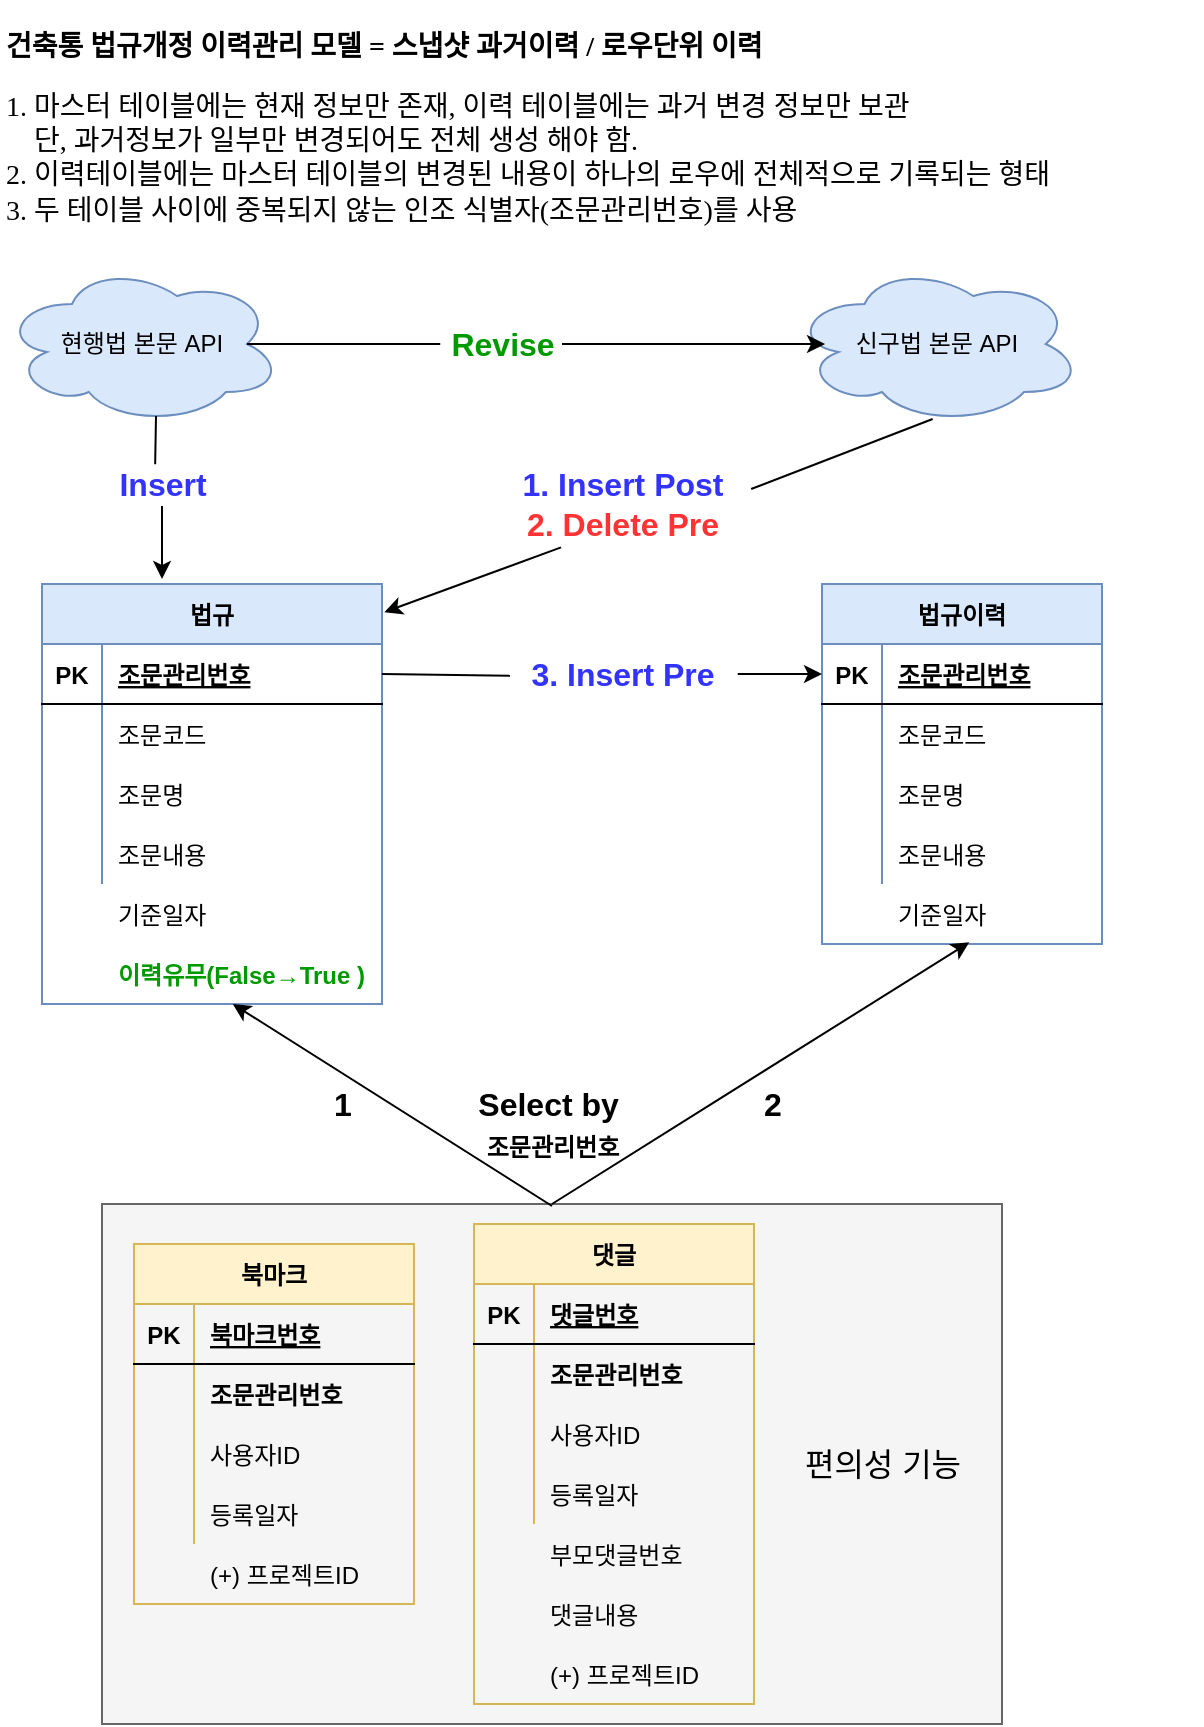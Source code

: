 <mxfile version="14.6.10" type="github" pages="2">
  <diagram id="wFE0QG_FPsp0jaGvCLVb" name="건축통_법규이력관리프로세스">
    <mxGraphModel dx="773" dy="625" grid="1" gridSize="10" guides="1" tooltips="1" connect="1" arrows="1" fold="1" page="1" pageScale="1" pageWidth="850" pageHeight="1100" math="0" shadow="0">
      <root>
        <mxCell id="0" />
        <mxCell id="1" parent="0" />
        <mxCell id="RIR9V87sjyLqFLFkNyvp-130" value="" style="rounded=0;whiteSpace=wrap;html=1;fontColor=#333333;fillColor=#f5f5f5;align=left;strokeColor=#666666;" parent="1" vertex="1">
          <mxGeometry x="170" y="790" width="450" height="260" as="geometry" />
        </mxCell>
        <mxCell id="RIR9V87sjyLqFLFkNyvp-14" value="" style="shape=partialRectangle;collapsible=0;dropTarget=0;pointerEvents=0;fillColor=none;top=0;left=0;bottom=0;right=0;points=[[0,0.5],[1,0.5]];portConstraint=eastwest;" parent="1" vertex="1">
          <mxGeometry x="170" y="630" width="110" height="30" as="geometry" />
        </mxCell>
        <mxCell id="RIR9V87sjyLqFLFkNyvp-15" value="" style="shape=partialRectangle;connectable=0;fillColor=none;top=0;left=0;bottom=0;right=0;editable=1;overflow=hidden;" parent="RIR9V87sjyLqFLFkNyvp-14" vertex="1">
          <mxGeometry width="18.333" height="30" as="geometry" />
        </mxCell>
        <mxCell id="RIR9V87sjyLqFLFkNyvp-16" value="기준일자" style="shape=partialRectangle;connectable=0;fillColor=none;top=0;left=0;bottom=0;right=0;align=left;spacingLeft=6;overflow=hidden;" parent="RIR9V87sjyLqFLFkNyvp-14" vertex="1">
          <mxGeometry width="110" height="30" as="geometry" />
        </mxCell>
        <mxCell id="RIR9V87sjyLqFLFkNyvp-1" value="법규" style="shape=table;startSize=30;container=1;collapsible=1;childLayout=tableLayout;fixedRows=1;rowLines=0;fontStyle=1;align=center;resizeLast=1;fillColor=#dae8fc;strokeColor=#6c8ebf;" parent="1" vertex="1">
          <mxGeometry x="140" y="480" width="170" height="210" as="geometry" />
        </mxCell>
        <mxCell id="RIR9V87sjyLqFLFkNyvp-2" value="" style="shape=partialRectangle;collapsible=0;dropTarget=0;pointerEvents=0;fillColor=none;top=0;left=0;bottom=1;right=0;points=[[0,0.5],[1,0.5]];portConstraint=eastwest;" parent="RIR9V87sjyLqFLFkNyvp-1" vertex="1">
          <mxGeometry y="30" width="170" height="30" as="geometry" />
        </mxCell>
        <mxCell id="RIR9V87sjyLqFLFkNyvp-3" value="PK" style="shape=partialRectangle;connectable=0;fillColor=none;top=0;left=0;bottom=0;right=0;fontStyle=1;overflow=hidden;" parent="RIR9V87sjyLqFLFkNyvp-2" vertex="1">
          <mxGeometry width="30" height="30" as="geometry" />
        </mxCell>
        <mxCell id="RIR9V87sjyLqFLFkNyvp-4" value="조문관리번호" style="shape=partialRectangle;connectable=0;fillColor=none;top=0;left=0;bottom=0;right=0;align=left;spacingLeft=6;fontStyle=5;overflow=hidden;" parent="RIR9V87sjyLqFLFkNyvp-2" vertex="1">
          <mxGeometry x="30" width="140" height="30" as="geometry" />
        </mxCell>
        <mxCell id="RIR9V87sjyLqFLFkNyvp-5" value="" style="shape=partialRectangle;collapsible=0;dropTarget=0;pointerEvents=0;fillColor=none;top=0;left=0;bottom=0;right=0;points=[[0,0.5],[1,0.5]];portConstraint=eastwest;" parent="RIR9V87sjyLqFLFkNyvp-1" vertex="1">
          <mxGeometry y="60" width="170" height="30" as="geometry" />
        </mxCell>
        <mxCell id="RIR9V87sjyLqFLFkNyvp-6" value="" style="shape=partialRectangle;connectable=0;fillColor=none;top=0;left=0;bottom=0;right=0;editable=1;overflow=hidden;" parent="RIR9V87sjyLqFLFkNyvp-5" vertex="1">
          <mxGeometry width="30" height="30" as="geometry" />
        </mxCell>
        <mxCell id="RIR9V87sjyLqFLFkNyvp-7" value="조문코드" style="shape=partialRectangle;connectable=0;fillColor=none;top=0;left=0;bottom=0;right=0;align=left;spacingLeft=6;overflow=hidden;" parent="RIR9V87sjyLqFLFkNyvp-5" vertex="1">
          <mxGeometry x="30" width="140" height="30" as="geometry" />
        </mxCell>
        <mxCell id="RIR9V87sjyLqFLFkNyvp-8" value="" style="shape=partialRectangle;collapsible=0;dropTarget=0;pointerEvents=0;fillColor=none;top=0;left=0;bottom=0;right=0;points=[[0,0.5],[1,0.5]];portConstraint=eastwest;" parent="RIR9V87sjyLqFLFkNyvp-1" vertex="1">
          <mxGeometry y="90" width="170" height="30" as="geometry" />
        </mxCell>
        <mxCell id="RIR9V87sjyLqFLFkNyvp-9" value="" style="shape=partialRectangle;connectable=0;fillColor=none;top=0;left=0;bottom=0;right=0;editable=1;overflow=hidden;" parent="RIR9V87sjyLqFLFkNyvp-8" vertex="1">
          <mxGeometry width="30" height="30" as="geometry" />
        </mxCell>
        <mxCell id="RIR9V87sjyLqFLFkNyvp-10" value="조문명" style="shape=partialRectangle;connectable=0;fillColor=none;top=0;left=0;bottom=0;right=0;align=left;spacingLeft=6;overflow=hidden;" parent="RIR9V87sjyLqFLFkNyvp-8" vertex="1">
          <mxGeometry x="30" width="140" height="30" as="geometry" />
        </mxCell>
        <mxCell id="RIR9V87sjyLqFLFkNyvp-11" value="" style="shape=partialRectangle;collapsible=0;dropTarget=0;pointerEvents=0;fillColor=none;top=0;left=0;bottom=0;right=0;points=[[0,0.5],[1,0.5]];portConstraint=eastwest;" parent="RIR9V87sjyLqFLFkNyvp-1" vertex="1">
          <mxGeometry y="120" width="170" height="30" as="geometry" />
        </mxCell>
        <mxCell id="RIR9V87sjyLqFLFkNyvp-12" value="" style="shape=partialRectangle;connectable=0;fillColor=none;top=0;left=0;bottom=0;right=0;editable=1;overflow=hidden;" parent="RIR9V87sjyLqFLFkNyvp-11" vertex="1">
          <mxGeometry width="30" height="30" as="geometry" />
        </mxCell>
        <mxCell id="RIR9V87sjyLqFLFkNyvp-13" value="조문내용" style="shape=partialRectangle;connectable=0;fillColor=none;top=0;left=0;bottom=0;right=0;align=left;spacingLeft=6;overflow=hidden;" parent="RIR9V87sjyLqFLFkNyvp-11" vertex="1">
          <mxGeometry x="30" width="140" height="30" as="geometry" />
        </mxCell>
        <mxCell id="RIR9V87sjyLqFLFkNyvp-17" value="법규이력" style="shape=table;startSize=30;container=1;collapsible=1;childLayout=tableLayout;fixedRows=1;rowLines=0;fontStyle=1;align=center;resizeLast=1;fillColor=#dae8fc;strokeColor=#6c8ebf;" parent="1" vertex="1">
          <mxGeometry x="530" y="480" width="140" height="180" as="geometry" />
        </mxCell>
        <mxCell id="RIR9V87sjyLqFLFkNyvp-18" value="" style="shape=partialRectangle;collapsible=0;dropTarget=0;pointerEvents=0;fillColor=none;top=0;left=0;bottom=1;right=0;points=[[0,0.5],[1,0.5]];portConstraint=eastwest;" parent="RIR9V87sjyLqFLFkNyvp-17" vertex="1">
          <mxGeometry y="30" width="140" height="30" as="geometry" />
        </mxCell>
        <mxCell id="RIR9V87sjyLqFLFkNyvp-19" value="PK" style="shape=partialRectangle;connectable=0;fillColor=none;top=0;left=0;bottom=0;right=0;fontStyle=1;overflow=hidden;" parent="RIR9V87sjyLqFLFkNyvp-18" vertex="1">
          <mxGeometry width="30" height="30" as="geometry" />
        </mxCell>
        <mxCell id="RIR9V87sjyLqFLFkNyvp-20" value="조문관리번호" style="shape=partialRectangle;connectable=0;fillColor=none;top=0;left=0;bottom=0;right=0;align=left;spacingLeft=6;fontStyle=5;overflow=hidden;" parent="RIR9V87sjyLqFLFkNyvp-18" vertex="1">
          <mxGeometry x="30" width="110" height="30" as="geometry" />
        </mxCell>
        <mxCell id="RIR9V87sjyLqFLFkNyvp-21" value="" style="shape=partialRectangle;collapsible=0;dropTarget=0;pointerEvents=0;fillColor=none;top=0;left=0;bottom=0;right=0;points=[[0,0.5],[1,0.5]];portConstraint=eastwest;" parent="RIR9V87sjyLqFLFkNyvp-17" vertex="1">
          <mxGeometry y="60" width="140" height="30" as="geometry" />
        </mxCell>
        <mxCell id="RIR9V87sjyLqFLFkNyvp-22" value="" style="shape=partialRectangle;connectable=0;fillColor=none;top=0;left=0;bottom=0;right=0;editable=1;overflow=hidden;" parent="RIR9V87sjyLqFLFkNyvp-21" vertex="1">
          <mxGeometry width="30" height="30" as="geometry" />
        </mxCell>
        <mxCell id="RIR9V87sjyLqFLFkNyvp-23" value="조문코드" style="shape=partialRectangle;connectable=0;fillColor=none;top=0;left=0;bottom=0;right=0;align=left;spacingLeft=6;overflow=hidden;" parent="RIR9V87sjyLqFLFkNyvp-21" vertex="1">
          <mxGeometry x="30" width="110" height="30" as="geometry" />
        </mxCell>
        <mxCell id="RIR9V87sjyLqFLFkNyvp-24" value="" style="shape=partialRectangle;collapsible=0;dropTarget=0;pointerEvents=0;fillColor=none;top=0;left=0;bottom=0;right=0;points=[[0,0.5],[1,0.5]];portConstraint=eastwest;" parent="RIR9V87sjyLqFLFkNyvp-17" vertex="1">
          <mxGeometry y="90" width="140" height="30" as="geometry" />
        </mxCell>
        <mxCell id="RIR9V87sjyLqFLFkNyvp-25" value="" style="shape=partialRectangle;connectable=0;fillColor=none;top=0;left=0;bottom=0;right=0;editable=1;overflow=hidden;" parent="RIR9V87sjyLqFLFkNyvp-24" vertex="1">
          <mxGeometry width="30" height="30" as="geometry" />
        </mxCell>
        <mxCell id="RIR9V87sjyLqFLFkNyvp-26" value="조문명" style="shape=partialRectangle;connectable=0;fillColor=none;top=0;left=0;bottom=0;right=0;align=left;spacingLeft=6;overflow=hidden;" parent="RIR9V87sjyLqFLFkNyvp-24" vertex="1">
          <mxGeometry x="30" width="110" height="30" as="geometry" />
        </mxCell>
        <mxCell id="RIR9V87sjyLqFLFkNyvp-27" value="" style="shape=partialRectangle;collapsible=0;dropTarget=0;pointerEvents=0;fillColor=none;top=0;left=0;bottom=0;right=0;points=[[0,0.5],[1,0.5]];portConstraint=eastwest;" parent="RIR9V87sjyLqFLFkNyvp-17" vertex="1">
          <mxGeometry y="120" width="140" height="30" as="geometry" />
        </mxCell>
        <mxCell id="RIR9V87sjyLqFLFkNyvp-28" value="" style="shape=partialRectangle;connectable=0;fillColor=none;top=0;left=0;bottom=0;right=0;editable=1;overflow=hidden;" parent="RIR9V87sjyLqFLFkNyvp-27" vertex="1">
          <mxGeometry width="30" height="30" as="geometry" />
        </mxCell>
        <mxCell id="RIR9V87sjyLqFLFkNyvp-29" value="조문내용" style="shape=partialRectangle;connectable=0;fillColor=none;top=0;left=0;bottom=0;right=0;align=left;spacingLeft=6;overflow=hidden;" parent="RIR9V87sjyLqFLFkNyvp-27" vertex="1">
          <mxGeometry x="30" width="110" height="30" as="geometry" />
        </mxCell>
        <mxCell id="RIR9V87sjyLqFLFkNyvp-33" value="현행법 본문 API" style="ellipse;shape=cloud;whiteSpace=wrap;html=1;fillColor=#dae8fc;strokeColor=#6c8ebf;" parent="1" vertex="1">
          <mxGeometry x="120" y="320" width="140" height="80" as="geometry" />
        </mxCell>
        <mxCell id="RIR9V87sjyLqFLFkNyvp-34" value="신구법 본문 API" style="ellipse;shape=cloud;whiteSpace=wrap;html=1;fillColor=#dae8fc;strokeColor=#6c8ebf;" parent="1" vertex="1">
          <mxGeometry x="515" y="320" width="145" height="80" as="geometry" />
        </mxCell>
        <mxCell id="RIR9V87sjyLqFLFkNyvp-35" value="" style="endArrow=classic;html=1;entryX=0.353;entryY=-0.012;entryDx=0;entryDy=0;entryPerimeter=0;startArrow=none;" parent="1" target="RIR9V87sjyLqFLFkNyvp-1" edge="1">
          <mxGeometry width="50" height="50" relative="1" as="geometry">
            <mxPoint x="200" y="441" as="sourcePoint" />
            <mxPoint x="520" y="530" as="targetPoint" />
          </mxGeometry>
        </mxCell>
        <mxCell id="RIR9V87sjyLqFLFkNyvp-38" value="" style="endArrow=classic;html=1;exitX=0.875;exitY=0.5;exitDx=0;exitDy=0;exitPerimeter=0;entryX=0.114;entryY=0.5;entryDx=0;entryDy=0;entryPerimeter=0;startArrow=none;" parent="1" source="RIR9V87sjyLqFLFkNyvp-39" target="RIR9V87sjyLqFLFkNyvp-34" edge="1">
          <mxGeometry width="50" height="50" relative="1" as="geometry">
            <mxPoint x="440" y="580" as="sourcePoint" />
            <mxPoint x="560" y="352" as="targetPoint" />
          </mxGeometry>
        </mxCell>
        <mxCell id="RIR9V87sjyLqFLFkNyvp-40" value="" style="shape=partialRectangle;collapsible=0;dropTarget=0;pointerEvents=0;fillColor=none;top=0;left=0;bottom=0;right=0;points=[[0,0.5],[1,0.5]];portConstraint=eastwest;" parent="1" vertex="1">
          <mxGeometry x="530" y="630" width="180" height="30" as="geometry" />
        </mxCell>
        <mxCell id="RIR9V87sjyLqFLFkNyvp-41" value="" style="shape=partialRectangle;connectable=0;fillColor=none;top=0;left=0;bottom=0;right=0;editable=1;overflow=hidden;" parent="RIR9V87sjyLqFLFkNyvp-40" vertex="1">
          <mxGeometry x="110" y="255" width="30" height="30" as="geometry" />
        </mxCell>
        <mxCell id="RIR9V87sjyLqFLFkNyvp-42" value="기준일자" style="shape=partialRectangle;connectable=0;fillColor=none;top=0;left=0;bottom=0;right=0;align=left;spacingLeft=6;overflow=hidden;" parent="RIR9V87sjyLqFLFkNyvp-40" vertex="1">
          <mxGeometry x="30" width="150" height="30" as="geometry" />
        </mxCell>
        <mxCell id="RIR9V87sjyLqFLFkNyvp-43" value="" style="endArrow=classic;html=1;entryX=1.007;entryY=0.067;entryDx=0;entryDy=0;entryPerimeter=0;exitX=0.246;exitY=1.042;exitDx=0;exitDy=0;exitPerimeter=0;startArrow=none;" parent="1" source="RIR9V87sjyLqFLFkNyvp-44" target="RIR9V87sjyLqFLFkNyvp-1" edge="1">
          <mxGeometry width="50" height="50" relative="1" as="geometry">
            <mxPoint x="520" y="400" as="sourcePoint" />
            <mxPoint x="490" y="520" as="targetPoint" />
          </mxGeometry>
        </mxCell>
        <mxCell id="RIR9V87sjyLqFLFkNyvp-48" value="" style="endArrow=classic;html=1;startArrow=none;exitX=1.026;exitY=0.5;exitDx=0;exitDy=0;exitPerimeter=0;" parent="1" source="RIR9V87sjyLqFLFkNyvp-47" target="RIR9V87sjyLqFLFkNyvp-18" edge="1">
          <mxGeometry width="50" height="50" relative="1" as="geometry">
            <mxPoint x="282" y="480" as="sourcePoint" />
            <mxPoint x="532" y="489" as="targetPoint" />
          </mxGeometry>
        </mxCell>
        <mxCell id="RIR9V87sjyLqFLFkNyvp-47" value="&lt;font style=&quot;font-size: 16px&quot; color=&quot;#3333ff&quot;&gt;&lt;b&gt;3. Insert Pre&lt;/b&gt;&lt;/font&gt;" style="text;html=1;align=center;verticalAlign=middle;resizable=0;points=[];autosize=1;strokeColor=none;" parent="1" vertex="1">
          <mxGeometry x="375" y="515" width="110" height="20" as="geometry" />
        </mxCell>
        <mxCell id="RIR9V87sjyLqFLFkNyvp-49" value="" style="endArrow=none;html=1;exitX=1;exitY=0.5;exitDx=0;exitDy=0;entryX=-0.009;entryY=0.542;entryDx=0;entryDy=0;entryPerimeter=0;" parent="1" source="RIR9V87sjyLqFLFkNyvp-2" target="RIR9V87sjyLqFLFkNyvp-47" edge="1">
          <mxGeometry width="50" height="50" relative="1" as="geometry">
            <mxPoint x="282" y="480" as="sourcePoint" />
            <mxPoint x="485" y="479" as="targetPoint" />
          </mxGeometry>
        </mxCell>
        <mxCell id="RIR9V87sjyLqFLFkNyvp-44" value="&lt;b style=&quot;color: rgb(51 , 51 , 255) ; font-size: 16px&quot;&gt;1. Insert Post&lt;/b&gt;&lt;span style=&quot;font-size: 16px&quot;&gt;&lt;b&gt;&lt;font color=&quot;#ff3333&quot;&gt;&lt;br&gt;&amp;nbsp;2. Delete Pre&lt;/font&gt;&lt;/b&gt;&lt;/span&gt;&lt;span style=&quot;font-size: 16px&quot;&gt;&lt;b&gt;&lt;font color=&quot;#ff3333&quot;&gt;&amp;nbsp;&lt;/font&gt;&lt;/b&gt;&lt;/span&gt;" style="text;html=1;align=center;verticalAlign=middle;resizable=0;points=[];autosize=1;strokeColor=none;" parent="1" vertex="1">
          <mxGeometry x="370" y="420" width="120" height="40" as="geometry" />
        </mxCell>
        <mxCell id="RIR9V87sjyLqFLFkNyvp-50" value="" style="endArrow=none;html=1;entryX=1.038;entryY=0.313;entryDx=0;entryDy=0;entryPerimeter=0;exitX=0.485;exitY=0.969;exitDx=0;exitDy=0;exitPerimeter=0;" parent="1" source="RIR9V87sjyLqFLFkNyvp-34" target="RIR9V87sjyLqFLFkNyvp-44" edge="1">
          <mxGeometry width="50" height="50" relative="1" as="geometry">
            <mxPoint x="520.06" y="390" as="sourcePoint" />
            <mxPoint x="280.98" y="472.06" as="targetPoint" />
          </mxGeometry>
        </mxCell>
        <mxCell id="RIR9V87sjyLqFLFkNyvp-39" value="&lt;font color=&quot;#009900&quot;&gt;&lt;span style=&quot;font-size: 16px&quot;&gt;&lt;b&gt;&amp;nbsp;Revise&amp;nbsp;&lt;/b&gt;&lt;/span&gt;&lt;/font&gt;" style="text;html=1;align=center;verticalAlign=middle;resizable=0;points=[];autosize=1;strokeColor=none;" parent="1" vertex="1">
          <mxGeometry x="330" y="350" width="80" height="20" as="geometry" />
        </mxCell>
        <mxCell id="RIR9V87sjyLqFLFkNyvp-51" value="" style="endArrow=none;html=1;exitX=0.875;exitY=0.5;exitDx=0;exitDy=0;exitPerimeter=0;entryX=0.114;entryY=0.5;entryDx=0;entryDy=0;entryPerimeter=0;" parent="1" source="RIR9V87sjyLqFLFkNyvp-33" target="RIR9V87sjyLqFLFkNyvp-39" edge="1">
          <mxGeometry width="50" height="50" relative="1" as="geometry">
            <mxPoint x="247.5" y="360" as="sourcePoint" />
            <mxPoint x="475.96" y="360" as="targetPoint" />
          </mxGeometry>
        </mxCell>
        <mxCell id="RIR9V87sjyLqFLFkNyvp-37" value="&lt;font style=&quot;font-size: 16px&quot; color=&quot;#3333ff&quot;&gt;&lt;b&gt;Insert&lt;/b&gt;&lt;/font&gt;" style="text;html=1;align=center;verticalAlign=middle;resizable=0;points=[];autosize=1;strokeColor=none;" parent="1" vertex="1">
          <mxGeometry x="170" y="420" width="60" height="20" as="geometry" />
        </mxCell>
        <mxCell id="RIR9V87sjyLqFLFkNyvp-52" value="" style="endArrow=none;html=1;entryX=0.443;entryY=0.006;entryDx=0;entryDy=0;entryPerimeter=0;exitX=0.55;exitY=0.95;exitDx=0;exitDy=0;exitPerimeter=0;" parent="1" source="RIR9V87sjyLqFLFkNyvp-33" target="RIR9V87sjyLqFLFkNyvp-37" edge="1">
          <mxGeometry width="50" height="50" relative="1" as="geometry">
            <mxPoint x="202" y="396" as="sourcePoint" />
            <mxPoint x="202.02" y="461.08" as="targetPoint" />
          </mxGeometry>
        </mxCell>
        <mxCell id="RIR9V87sjyLqFLFkNyvp-79" value="북마크" style="shape=table;startSize=30;container=1;collapsible=1;childLayout=tableLayout;fixedRows=1;rowLines=0;fontStyle=1;align=center;resizeLast=1;fillColor=#fff2cc;strokeColor=#d6b656;" parent="1" vertex="1">
          <mxGeometry x="186" y="810" width="140" height="180" as="geometry" />
        </mxCell>
        <mxCell id="RIR9V87sjyLqFLFkNyvp-80" value="" style="shape=partialRectangle;collapsible=0;dropTarget=0;pointerEvents=0;fillColor=none;top=0;left=0;bottom=1;right=0;points=[[0,0.5],[1,0.5]];portConstraint=eastwest;" parent="RIR9V87sjyLqFLFkNyvp-79" vertex="1">
          <mxGeometry y="30" width="140" height="30" as="geometry" />
        </mxCell>
        <mxCell id="RIR9V87sjyLqFLFkNyvp-81" value="PK" style="shape=partialRectangle;connectable=0;fillColor=none;top=0;left=0;bottom=0;right=0;fontStyle=1;overflow=hidden;" parent="RIR9V87sjyLqFLFkNyvp-80" vertex="1">
          <mxGeometry width="30" height="30" as="geometry" />
        </mxCell>
        <mxCell id="RIR9V87sjyLqFLFkNyvp-82" value="북마크번호" style="shape=partialRectangle;connectable=0;fillColor=none;top=0;left=0;bottom=0;right=0;align=left;spacingLeft=6;fontStyle=5;overflow=hidden;" parent="RIR9V87sjyLqFLFkNyvp-80" vertex="1">
          <mxGeometry x="30" width="110" height="30" as="geometry" />
        </mxCell>
        <mxCell id="RIR9V87sjyLqFLFkNyvp-83" value="" style="shape=partialRectangle;collapsible=0;dropTarget=0;pointerEvents=0;fillColor=none;top=0;left=0;bottom=0;right=0;points=[[0,0.5],[1,0.5]];portConstraint=eastwest;" parent="RIR9V87sjyLqFLFkNyvp-79" vertex="1">
          <mxGeometry y="60" width="140" height="30" as="geometry" />
        </mxCell>
        <mxCell id="RIR9V87sjyLqFLFkNyvp-84" value="" style="shape=partialRectangle;connectable=0;fillColor=none;top=0;left=0;bottom=0;right=0;editable=1;overflow=hidden;" parent="RIR9V87sjyLqFLFkNyvp-83" vertex="1">
          <mxGeometry width="30" height="30" as="geometry" />
        </mxCell>
        <mxCell id="RIR9V87sjyLqFLFkNyvp-85" value="조문관리번호" style="shape=partialRectangle;connectable=0;fillColor=none;top=0;left=0;bottom=0;right=0;align=left;spacingLeft=6;overflow=hidden;fontStyle=1" parent="RIR9V87sjyLqFLFkNyvp-83" vertex="1">
          <mxGeometry x="30" width="110" height="30" as="geometry" />
        </mxCell>
        <mxCell id="RIR9V87sjyLqFLFkNyvp-86" value="" style="shape=partialRectangle;collapsible=0;dropTarget=0;pointerEvents=0;fillColor=none;top=0;left=0;bottom=0;right=0;points=[[0,0.5],[1,0.5]];portConstraint=eastwest;" parent="RIR9V87sjyLqFLFkNyvp-79" vertex="1">
          <mxGeometry y="90" width="140" height="30" as="geometry" />
        </mxCell>
        <mxCell id="RIR9V87sjyLqFLFkNyvp-87" value="" style="shape=partialRectangle;connectable=0;fillColor=none;top=0;left=0;bottom=0;right=0;editable=1;overflow=hidden;" parent="RIR9V87sjyLqFLFkNyvp-86" vertex="1">
          <mxGeometry width="30" height="30" as="geometry" />
        </mxCell>
        <mxCell id="RIR9V87sjyLqFLFkNyvp-88" value="사용자ID" style="shape=partialRectangle;connectable=0;fillColor=none;top=0;left=0;bottom=0;right=0;align=left;spacingLeft=6;overflow=hidden;" parent="RIR9V87sjyLqFLFkNyvp-86" vertex="1">
          <mxGeometry x="30" width="110" height="30" as="geometry" />
        </mxCell>
        <mxCell id="RIR9V87sjyLqFLFkNyvp-89" value="" style="shape=partialRectangle;collapsible=0;dropTarget=0;pointerEvents=0;fillColor=none;top=0;left=0;bottom=0;right=0;points=[[0,0.5],[1,0.5]];portConstraint=eastwest;" parent="RIR9V87sjyLqFLFkNyvp-79" vertex="1">
          <mxGeometry y="120" width="140" height="30" as="geometry" />
        </mxCell>
        <mxCell id="RIR9V87sjyLqFLFkNyvp-90" value="" style="shape=partialRectangle;connectable=0;fillColor=none;top=0;left=0;bottom=0;right=0;editable=1;overflow=hidden;" parent="RIR9V87sjyLqFLFkNyvp-89" vertex="1">
          <mxGeometry width="30" height="30" as="geometry" />
        </mxCell>
        <mxCell id="RIR9V87sjyLqFLFkNyvp-91" value="등록일자" style="shape=partialRectangle;connectable=0;fillColor=none;top=0;left=0;bottom=0;right=0;align=left;spacingLeft=6;overflow=hidden;" parent="RIR9V87sjyLqFLFkNyvp-89" vertex="1">
          <mxGeometry x="30" width="110" height="30" as="geometry" />
        </mxCell>
        <mxCell id="RIR9V87sjyLqFLFkNyvp-92" value="(+) 프로젝트ID" style="shape=partialRectangle;connectable=0;fillColor=none;top=0;left=0;bottom=0;right=0;align=left;spacingLeft=6;overflow=hidden;" parent="1" vertex="1">
          <mxGeometry x="216" y="960" width="110" height="30" as="geometry" />
        </mxCell>
        <mxCell id="RIR9V87sjyLqFLFkNyvp-93" value="댓글" style="shape=table;startSize=30;container=1;collapsible=1;childLayout=tableLayout;fixedRows=1;rowLines=0;fontStyle=1;align=center;resizeLast=1;fillColor=#fff2cc;strokeColor=#d6b656;" parent="1" vertex="1">
          <mxGeometry x="356" y="800" width="140" height="240" as="geometry" />
        </mxCell>
        <mxCell id="RIR9V87sjyLqFLFkNyvp-94" value="" style="shape=partialRectangle;collapsible=0;dropTarget=0;pointerEvents=0;fillColor=none;top=0;left=0;bottom=1;right=0;points=[[0,0.5],[1,0.5]];portConstraint=eastwest;" parent="RIR9V87sjyLqFLFkNyvp-93" vertex="1">
          <mxGeometry y="30" width="140" height="30" as="geometry" />
        </mxCell>
        <mxCell id="RIR9V87sjyLqFLFkNyvp-95" value="PK" style="shape=partialRectangle;connectable=0;fillColor=none;top=0;left=0;bottom=0;right=0;fontStyle=1;overflow=hidden;" parent="RIR9V87sjyLqFLFkNyvp-94" vertex="1">
          <mxGeometry width="30" height="30" as="geometry" />
        </mxCell>
        <mxCell id="RIR9V87sjyLqFLFkNyvp-96" value="댓글번호" style="shape=partialRectangle;connectable=0;fillColor=none;top=0;left=0;bottom=0;right=0;align=left;spacingLeft=6;fontStyle=5;overflow=hidden;" parent="RIR9V87sjyLqFLFkNyvp-94" vertex="1">
          <mxGeometry x="30" width="110" height="30" as="geometry" />
        </mxCell>
        <mxCell id="RIR9V87sjyLqFLFkNyvp-97" value="" style="shape=partialRectangle;collapsible=0;dropTarget=0;pointerEvents=0;fillColor=none;top=0;left=0;bottom=0;right=0;points=[[0,0.5],[1,0.5]];portConstraint=eastwest;" parent="RIR9V87sjyLqFLFkNyvp-93" vertex="1">
          <mxGeometry y="60" width="140" height="30" as="geometry" />
        </mxCell>
        <mxCell id="RIR9V87sjyLqFLFkNyvp-98" value="" style="shape=partialRectangle;connectable=0;fillColor=none;top=0;left=0;bottom=0;right=0;editable=1;overflow=hidden;" parent="RIR9V87sjyLqFLFkNyvp-97" vertex="1">
          <mxGeometry width="30" height="30" as="geometry" />
        </mxCell>
        <mxCell id="RIR9V87sjyLqFLFkNyvp-99" value="조문관리번호" style="shape=partialRectangle;connectable=0;fillColor=none;top=0;left=0;bottom=0;right=0;align=left;spacingLeft=6;overflow=hidden;fontStyle=1" parent="RIR9V87sjyLqFLFkNyvp-97" vertex="1">
          <mxGeometry x="30" width="110" height="30" as="geometry" />
        </mxCell>
        <mxCell id="RIR9V87sjyLqFLFkNyvp-100" value="" style="shape=partialRectangle;collapsible=0;dropTarget=0;pointerEvents=0;fillColor=none;top=0;left=0;bottom=0;right=0;points=[[0,0.5],[1,0.5]];portConstraint=eastwest;" parent="RIR9V87sjyLqFLFkNyvp-93" vertex="1">
          <mxGeometry y="90" width="140" height="30" as="geometry" />
        </mxCell>
        <mxCell id="RIR9V87sjyLqFLFkNyvp-101" value="" style="shape=partialRectangle;connectable=0;fillColor=none;top=0;left=0;bottom=0;right=0;editable=1;overflow=hidden;" parent="RIR9V87sjyLqFLFkNyvp-100" vertex="1">
          <mxGeometry width="30" height="30" as="geometry" />
        </mxCell>
        <mxCell id="RIR9V87sjyLqFLFkNyvp-102" value="사용자ID" style="shape=partialRectangle;connectable=0;fillColor=none;top=0;left=0;bottom=0;right=0;align=left;spacingLeft=6;overflow=hidden;" parent="RIR9V87sjyLqFLFkNyvp-100" vertex="1">
          <mxGeometry x="30" width="110" height="30" as="geometry" />
        </mxCell>
        <mxCell id="RIR9V87sjyLqFLFkNyvp-103" value="" style="shape=partialRectangle;collapsible=0;dropTarget=0;pointerEvents=0;fillColor=none;top=0;left=0;bottom=0;right=0;points=[[0,0.5],[1,0.5]];portConstraint=eastwest;" parent="RIR9V87sjyLqFLFkNyvp-93" vertex="1">
          <mxGeometry y="120" width="140" height="30" as="geometry" />
        </mxCell>
        <mxCell id="RIR9V87sjyLqFLFkNyvp-104" value="" style="shape=partialRectangle;connectable=0;fillColor=none;top=0;left=0;bottom=0;right=0;editable=1;overflow=hidden;" parent="RIR9V87sjyLqFLFkNyvp-103" vertex="1">
          <mxGeometry width="30" height="30" as="geometry" />
        </mxCell>
        <mxCell id="RIR9V87sjyLqFLFkNyvp-105" value="등록일자" style="shape=partialRectangle;connectable=0;fillColor=none;top=0;left=0;bottom=0;right=0;align=left;spacingLeft=6;overflow=hidden;" parent="RIR9V87sjyLqFLFkNyvp-103" vertex="1">
          <mxGeometry x="30" width="110" height="30" as="geometry" />
        </mxCell>
        <mxCell id="RIR9V87sjyLqFLFkNyvp-106" value="부모댓글번호" style="shape=partialRectangle;connectable=0;fillColor=none;top=0;left=0;bottom=0;right=0;align=left;spacingLeft=6;overflow=hidden;" parent="1" vertex="1">
          <mxGeometry x="386" y="950" width="110" height="30" as="geometry" />
        </mxCell>
        <mxCell id="RIR9V87sjyLqFLFkNyvp-107" value="댓글내용" style="shape=partialRectangle;connectable=0;fillColor=none;top=0;left=0;bottom=0;right=0;align=left;spacingLeft=6;overflow=hidden;" parent="1" vertex="1">
          <mxGeometry x="386" y="980" width="110" height="30" as="geometry" />
        </mxCell>
        <mxCell id="RIR9V87sjyLqFLFkNyvp-108" value="(+) 프로젝트ID" style="shape=partialRectangle;connectable=0;fillColor=none;top=0;left=0;bottom=0;right=0;align=left;spacingLeft=6;overflow=hidden;" parent="1" vertex="1">
          <mxGeometry x="386" y="1010" width="110" height="30" as="geometry" />
        </mxCell>
        <mxCell id="RIR9V87sjyLqFLFkNyvp-122" value="" style="shape=partialRectangle;collapsible=0;dropTarget=0;pointerEvents=0;fillColor=none;top=0;left=0;bottom=0;right=0;points=[[0,0.5],[1,0.5]];portConstraint=eastwest;" parent="1" vertex="1">
          <mxGeometry x="170" y="660" width="140" height="30" as="geometry" />
        </mxCell>
        <mxCell id="RIR9V87sjyLqFLFkNyvp-123" value="" style="shape=partialRectangle;connectable=0;fillColor=none;top=0;left=0;bottom=0;right=0;editable=1;overflow=hidden;" parent="RIR9V87sjyLqFLFkNyvp-122" vertex="1">
          <mxGeometry width="23.333" height="30" as="geometry" />
        </mxCell>
        <mxCell id="RIR9V87sjyLqFLFkNyvp-124" value="이력유무(False→True )" style="shape=partialRectangle;connectable=0;fillColor=none;top=0;left=0;bottom=0;right=0;align=left;spacingLeft=6;overflow=hidden;fontStyle=1;fontColor=#009900;" parent="RIR9V87sjyLqFLFkNyvp-122" vertex="1">
          <mxGeometry width="140.0" height="30" as="geometry" />
        </mxCell>
        <mxCell id="RIR9V87sjyLqFLFkNyvp-126" value="&lt;font color=&quot;#000000&quot; style=&quot;font-size: 16px&quot;&gt;편의성 기능&lt;/font&gt;" style="text;html=1;align=center;verticalAlign=middle;resizable=0;points=[];autosize=1;strokeColor=none;fontColor=#009900;" parent="1" vertex="1">
          <mxGeometry x="510" y="910" width="100" height="20" as="geometry" />
        </mxCell>
        <mxCell id="RIR9V87sjyLqFLFkNyvp-128" value="&lt;font style=&quot;font-size: 16px&quot; color=&quot;#000000&quot;&gt;&lt;b&gt;Select by&amp;nbsp;&lt;br&gt;&lt;/b&gt;&lt;/font&gt;&lt;span style=&quot;color: rgb(0 , 0 , 0) ; font-weight: 700 ; text-align: left&quot;&gt;&lt;font style=&quot;font-size: 12px&quot;&gt;조문관리번호&lt;/font&gt;&lt;/span&gt;&lt;font style=&quot;font-size: 16px&quot; color=&quot;#000000&quot;&gt;&lt;b&gt;&lt;br&gt;&lt;/b&gt;&lt;/font&gt;" style="text;html=1;align=center;verticalAlign=middle;resizable=0;points=[];autosize=1;strokeColor=none;fontColor=#009900;" parent="1" vertex="1">
          <mxGeometry x="350" y="730" width="90" height="40" as="geometry" />
        </mxCell>
        <mxCell id="RIR9V87sjyLqFLFkNyvp-131" value="" style="endArrow=classic;html=1;fontColor=#009900;entryX=0.467;entryY=1;entryDx=0;entryDy=0;entryPerimeter=0;" parent="1" target="RIR9V87sjyLqFLFkNyvp-122" edge="1">
          <mxGeometry width="50" height="50" relative="1" as="geometry">
            <mxPoint x="395" y="791" as="sourcePoint" />
            <mxPoint x="410" y="840" as="targetPoint" />
          </mxGeometry>
        </mxCell>
        <mxCell id="RIR9V87sjyLqFLFkNyvp-132" value="" style="endArrow=classic;html=1;fontColor=#009900;entryX=0.409;entryY=0.972;entryDx=0;entryDy=0;entryPerimeter=0;exitX=0.5;exitY=0;exitDx=0;exitDy=0;" parent="1" source="RIR9V87sjyLqFLFkNyvp-130" edge="1">
          <mxGeometry width="50" height="50" relative="1" as="geometry">
            <mxPoint x="420" y="780" as="sourcePoint" />
            <mxPoint x="603.62" y="659.16" as="targetPoint" />
          </mxGeometry>
        </mxCell>
        <mxCell id="RIR9V87sjyLqFLFkNyvp-133" value="&lt;font color=&quot;#000000&quot; style=&quot;font-size: 16px&quot;&gt;&lt;b&gt;1&lt;/b&gt;&lt;/font&gt;" style="text;html=1;align=center;verticalAlign=middle;resizable=0;points=[];autosize=1;strokeColor=none;fontColor=#009900;" parent="1" vertex="1">
          <mxGeometry x="280" y="730" width="20" height="20" as="geometry" />
        </mxCell>
        <mxCell id="RIR9V87sjyLqFLFkNyvp-135" value="&lt;font color=&quot;#000000&quot;&gt;&lt;span style=&quot;font-size: 16px&quot;&gt;&lt;b&gt;2&lt;/b&gt;&lt;/span&gt;&lt;/font&gt;" style="text;html=1;align=center;verticalAlign=middle;resizable=0;points=[];autosize=1;strokeColor=none;fontColor=#009900;" parent="1" vertex="1">
          <mxGeometry x="495" y="730" width="20" height="20" as="geometry" />
        </mxCell>
        <mxCell id="RIR9V87sjyLqFLFkNyvp-137" value="&lt;p style=&quot;font-size: 14px&quot;&gt;&lt;font style=&quot;font-size: 14px&quot; color=&quot;#000000&quot; face=&quot;Verdana&quot;&gt;&lt;b&gt;건축통 법규개정 이력관리 모델 = 스냅샷 과거이력 / 로우단위 이력&lt;/b&gt;&lt;/font&gt;&lt;/p&gt;&lt;font face=&quot;Verdana&quot;&gt;&lt;span style=&quot;font-size: 14px ; color: rgb(0 , 0 , 0)&quot;&gt;1. 마스터 테이블에는 현재 정보만 존재, 이력 테이블에는 과거 변경 정보만 보관&lt;br&gt;&lt;/span&gt;&lt;span style=&quot;color: rgb(0 , 0 , 0) ; font-size: 14px&quot;&gt;&amp;nbsp; &amp;nbsp; 단, 과거정보가 일부만 변경되어도 전체 생성 해야 함.&lt;br&gt;&lt;/span&gt;&lt;span style=&quot;color: rgb(0 , 0 , 0) ; font-size: 14px&quot;&gt;2. 이력테이블에는 마스터 테이블의 변경된 내용이 하나의 로우에 전체적으로 기록되는 형태&lt;br&gt;&lt;/span&gt;&lt;span style=&quot;color: rgb(0 , 0 , 0) ; font-size: 14px&quot;&gt;3. 두 테이블 사이에 중복되지 않는 인조 식별자(조문관리번호)를 사용&lt;/span&gt;&lt;/font&gt;&lt;span style=&quot;color: rgb(0 , 0 , 0) ; font-size: 14px&quot;&gt;&lt;br&gt;&lt;/span&gt;" style="text;html=1;align=left;verticalAlign=middle;resizable=0;points=[];autosize=1;strokeColor=none;fontColor=#009900;" parent="1" vertex="1">
          <mxGeometry x="120" y="190" width="600" height="110" as="geometry" />
        </mxCell>
      </root>
    </mxGraphModel>
  </diagram>
  <diagram id="ILBcj6hDLGPiXrGpbonp" name="건축통_어플리케이션구조도">
    <mxGraphModel dx="742" dy="600" grid="1" gridSize="10" guides="1" tooltips="1" connect="1" arrows="1" fold="1" page="1" pageScale="1" pageWidth="827" pageHeight="1169" math="0" shadow="0">
      <root>
        <mxCell id="-xJsRYZiDGLgnlJJS9vt-0" />
        <mxCell id="-xJsRYZiDGLgnlJJS9vt-1" parent="-xJsRYZiDGLgnlJJS9vt-0" />
        <mxCell id="5zplbEEYkLFn0a3YP0MX-6" value="" style="rounded=0;whiteSpace=wrap;html=1;fillColor=#d5e8d4;strokeColor=#82b366;" vertex="1" parent="-xJsRYZiDGLgnlJJS9vt-1">
          <mxGeometry x="60" y="400" width="690" height="310" as="geometry" />
        </mxCell>
        <mxCell id="5zplbEEYkLFn0a3YP0MX-4" value="" style="rounded=0;whiteSpace=wrap;html=1;fillColor=#dae8fc;strokeColor=#6c8ebf;" vertex="1" parent="-xJsRYZiDGLgnlJJS9vt-1">
          <mxGeometry x="60" y="60" width="690" height="310" as="geometry" />
        </mxCell>
        <mxCell id="5zplbEEYkLFn0a3YP0MX-5" value="&lt;font style=&quot;font-size: 16px&quot;&gt;&lt;b&gt;Project Management&lt;/b&gt;&lt;/font&gt;" style="text;html=1;strokeColor=none;fillColor=none;align=center;verticalAlign=middle;whiteSpace=wrap;rounded=0;" vertex="1" parent="-xJsRYZiDGLgnlJJS9vt-1">
          <mxGeometry x="60" y="680" width="180" height="20" as="geometry" />
        </mxCell>
        <mxCell id="5zplbEEYkLFn0a3YP0MX-7" value="&lt;font style=&quot;font-size: 16px&quot;&gt;&lt;b&gt;Public Utils&lt;/b&gt;&lt;/font&gt;" style="text;html=1;strokeColor=none;fillColor=none;align=center;verticalAlign=middle;whiteSpace=wrap;rounded=0;" vertex="1" parent="-xJsRYZiDGLgnlJJS9vt-1">
          <mxGeometry x="60" y="70" width="110" height="20" as="geometry" />
        </mxCell>
        <mxCell id="5zplbEEYkLFn0a3YP0MX-14" value="건축 위키" style="swimlane;fontStyle=1;childLayout=stackLayout;horizontal=1;startSize=26;fillColor=#f0a30a;horizontalStack=0;resizeParent=1;resizeParentMax=0;resizeLast=0;collapsible=1;marginBottom=0;strokeColor=#BD7000;fontColor=#000000;" vertex="1" parent="-xJsRYZiDGLgnlJJS9vt-1">
          <mxGeometry x="120" y="170" width="140" height="110" as="geometry" />
        </mxCell>
        <mxCell id="5zplbEEYkLFn0a3YP0MX-15" value="마크다운 문서 작성" style="text;strokeColor=#d6b656;fillColor=#fff2cc;align=left;verticalAlign=top;spacingLeft=4;spacingRight=4;overflow=hidden;rotatable=0;points=[[0,0.5],[1,0.5]];portConstraint=eastwest;" vertex="1" parent="5zplbEEYkLFn0a3YP0MX-14">
          <mxGeometry y="26" width="140" height="26" as="geometry" />
        </mxCell>
        <mxCell id="5zplbEEYkLFn0a3YP0MX-16" value="도면 공유 (public)" style="text;strokeColor=#d6b656;fillColor=#fff2cc;align=left;verticalAlign=top;spacingLeft=4;spacingRight=4;overflow=hidden;rotatable=0;points=[[0,0.5],[1,0.5]];portConstraint=eastwest;" vertex="1" parent="5zplbEEYkLFn0a3YP0MX-14">
          <mxGeometry y="52" width="140" height="28" as="geometry" />
        </mxCell>
        <mxCell id="5zplbEEYkLFn0a3YP0MX-27" value="댓글 토론" style="text;strokeColor=#d6b656;fillColor=#fff2cc;align=left;verticalAlign=top;spacingLeft=4;spacingRight=4;overflow=hidden;rotatable=0;points=[[0,0.5],[1,0.5]];portConstraint=eastwest;" vertex="1" parent="5zplbEEYkLFn0a3YP0MX-14">
          <mxGeometry y="80" width="140" height="30" as="geometry" />
        </mxCell>
        <mxCell id="5zplbEEYkLFn0a3YP0MX-18" value="법규 뷰어" style="swimlane;fontStyle=1;childLayout=stackLayout;horizontal=1;startSize=26;fillColor=#f0a30a;horizontalStack=0;resizeParent=1;resizeParentMax=0;resizeLast=0;collapsible=1;marginBottom=0;strokeColor=#BD7000;fontColor=#000000;" vertex="1" parent="-xJsRYZiDGLgnlJJS9vt-1">
          <mxGeometry x="325" y="170" width="140" height="104" as="geometry" />
        </mxCell>
        <mxCell id="5zplbEEYkLFn0a3YP0MX-19" value="법규 비교" style="text;strokeColor=#d6b656;fillColor=#fff2cc;align=left;verticalAlign=top;spacingLeft=4;spacingRight=4;overflow=hidden;rotatable=0;points=[[0,0.5],[1,0.5]];portConstraint=eastwest;" vertex="1" parent="5zplbEEYkLFn0a3YP0MX-18">
          <mxGeometry y="26" width="140" height="26" as="geometry" />
        </mxCell>
        <mxCell id="5zplbEEYkLFn0a3YP0MX-20" value="북마크, 형광펜 " style="text;strokeColor=#d6b656;fillColor=#fff2cc;align=left;verticalAlign=top;spacingLeft=4;spacingRight=4;overflow=hidden;rotatable=0;points=[[0,0.5],[1,0.5]];portConstraint=eastwest;" vertex="1" parent="5zplbEEYkLFn0a3YP0MX-18">
          <mxGeometry y="52" width="140" height="26" as="geometry" />
        </mxCell>
        <mxCell id="5zplbEEYkLFn0a3YP0MX-21" value="댓글 토론" style="text;strokeColor=#d6b656;fillColor=#fff2cc;align=left;verticalAlign=top;spacingLeft=4;spacingRight=4;overflow=hidden;rotatable=0;points=[[0,0.5],[1,0.5]];portConstraint=eastwest;" vertex="1" parent="5zplbEEYkLFn0a3YP0MX-18">
          <mxGeometry y="78" width="140" height="26" as="geometry" />
        </mxCell>
        <mxCell id="5zplbEEYkLFn0a3YP0MX-22" value="계산기" style="swimlane;fontStyle=1;childLayout=stackLayout;horizontal=1;startSize=26;fillColor=#f0a30a;horizontalStack=0;resizeParent=1;resizeParentMax=0;resizeLast=0;collapsible=1;marginBottom=0;strokeColor=#BD7000;fontColor=#000000;" vertex="1" parent="-xJsRYZiDGLgnlJJS9vt-1">
          <mxGeometry x="520" y="170" width="140" height="104" as="geometry" />
        </mxCell>
        <mxCell id="5zplbEEYkLFn0a3YP0MX-23" value="열관류율 계산기" style="text;strokeColor=#d6b656;fillColor=#fff2cc;align=left;verticalAlign=top;spacingLeft=4;spacingRight=4;overflow=hidden;rotatable=0;points=[[0,0.5],[1,0.5]];portConstraint=eastwest;" vertex="1" parent="5zplbEEYkLFn0a3YP0MX-22">
          <mxGeometry y="26" width="140" height="26" as="geometry" />
        </mxCell>
        <mxCell id="5zplbEEYkLFn0a3YP0MX-24" value="빗물관리시설 계산기" style="text;strokeColor=#d6b656;fillColor=#fff2cc;align=left;verticalAlign=top;spacingLeft=4;spacingRight=4;overflow=hidden;rotatable=0;points=[[0,0.5],[1,0.5]];portConstraint=eastwest;" vertex="1" parent="5zplbEEYkLFn0a3YP0MX-22">
          <mxGeometry y="52" width="140" height="26" as="geometry" />
        </mxCell>
        <mxCell id="5zplbEEYkLFn0a3YP0MX-25" value="수수료 견적 계산기" style="text;strokeColor=#d6b656;fillColor=#fff2cc;align=left;verticalAlign=top;spacingLeft=4;spacingRight=4;overflow=hidden;rotatable=0;points=[[0,0.5],[1,0.5]];portConstraint=eastwest;" vertex="1" parent="5zplbEEYkLFn0a3YP0MX-22">
          <mxGeometry y="78" width="140" height="26" as="geometry" />
        </mxCell>
        <mxCell id="5zplbEEYkLFn0a3YP0MX-26" value="프로젝트관리" style="shape=folder;fontStyle=1;spacingTop=10;tabWidth=40;tabHeight=14;tabPosition=left;html=1;fillColor=#f0a30a;strokeColor=#BD7000;fontColor=#000000;" vertex="1" parent="-xJsRYZiDGLgnlJJS9vt-1">
          <mxGeometry x="300" y="560" width="190" height="110" as="geometry" />
        </mxCell>
        <mxCell id="5zplbEEYkLFn0a3YP0MX-28" style="edgeStyle=orthogonalEdgeStyle;rounded=0;orthogonalLoop=1;jettySize=auto;html=1;exitX=0.5;exitY=1;exitDx=0;exitDy=0;" edge="1" parent="-xJsRYZiDGLgnlJJS9vt-1" source="5zplbEEYkLFn0a3YP0MX-6" target="5zplbEEYkLFn0a3YP0MX-6">
          <mxGeometry relative="1" as="geometry" />
        </mxCell>
        <mxCell id="_dds0UHJjBaJrOkxqMoq-0" value="" style="endArrow=classic;html=1;fontColor=#009900;exitX=0.479;exitY=0.967;exitDx=0;exitDy=0;exitPerimeter=0;entryX=0.395;entryY=0.173;entryDx=0;entryDy=0;entryPerimeter=0;" edge="1" parent="-xJsRYZiDGLgnlJJS9vt-1" source="5zplbEEYkLFn0a3YP0MX-27" target="5zplbEEYkLFn0a3YP0MX-26">
          <mxGeometry width="50" height="50" relative="1" as="geometry">
            <mxPoint x="395" y="791" as="sourcePoint" />
            <mxPoint x="235.38" y="690" as="targetPoint" />
          </mxGeometry>
        </mxCell>
        <mxCell id="_dds0UHJjBaJrOkxqMoq-1" value="" style="endArrow=classic;html=1;fontColor=#009900;exitX=0.5;exitY=1;exitDx=0;exitDy=0;entryX=0.489;entryY=0.182;entryDx=0;entryDy=0;entryPerimeter=0;" edge="1" parent="-xJsRYZiDGLgnlJJS9vt-1" source="5zplbEEYkLFn0a3YP0MX-18" target="5zplbEEYkLFn0a3YP0MX-26">
          <mxGeometry width="50" height="50" relative="1" as="geometry">
            <mxPoint x="197.06" y="289.01" as="sourcePoint" />
            <mxPoint x="396" y="571" as="targetPoint" />
          </mxGeometry>
        </mxCell>
        <mxCell id="_dds0UHJjBaJrOkxqMoq-2" value="" style="endArrow=classic;html=1;fontColor=#009900;exitX=0.5;exitY=1;exitDx=0;exitDy=0;entryX=0.568;entryY=0.182;entryDx=0;entryDy=0;entryPerimeter=0;" edge="1" parent="-xJsRYZiDGLgnlJJS9vt-1" source="5zplbEEYkLFn0a3YP0MX-22" target="5zplbEEYkLFn0a3YP0MX-26">
          <mxGeometry width="50" height="50" relative="1" as="geometry">
            <mxPoint x="207.06" y="299.01" as="sourcePoint" />
            <mxPoint x="415" y="574" as="targetPoint" />
          </mxGeometry>
        </mxCell>
        <mxCell id="_dds0UHJjBaJrOkxqMoq-4" value="프로젝트 관리 문서" style="html=1;fillColor=#ffe6cc;strokeColor=#d79b00;" vertex="1" parent="-xJsRYZiDGLgnlJJS9vt-1">
          <mxGeometry x="210" y="430" width="110" height="30" as="geometry" />
        </mxCell>
        <mxCell id="_dds0UHJjBaJrOkxqMoq-5" value="관련 법규 &lt;br&gt;멘션, 목록화" style="html=1;fillColor=#ffe6cc;strokeColor=#d79b00;" vertex="1" parent="-xJsRYZiDGLgnlJJS9vt-1">
          <mxGeometry x="340" y="435" width="110" height="50" as="geometry" />
        </mxCell>
        <mxCell id="_dds0UHJjBaJrOkxqMoq-6" value="계산기 저장" style="html=1;fillColor=#ffe6cc;strokeColor=#d79b00;" vertex="1" parent="-xJsRYZiDGLgnlJJS9vt-1">
          <mxGeometry x="467" y="430" width="110" height="30" as="geometry" />
        </mxCell>
        <mxCell id="_dds0UHJjBaJrOkxqMoq-8" value="도면 공유 (private)" style="html=1;fillColor=#ffe6cc;strokeColor=#d79b00;" vertex="1" parent="-xJsRYZiDGLgnlJJS9vt-1">
          <mxGeometry x="210" y="460" width="110" height="30" as="geometry" />
        </mxCell>
        <mxCell id="_dds0UHJjBaJrOkxqMoq-9" value="보고서 출력" style="html=1;fillColor=#ffe6cc;strokeColor=#d79b00;" vertex="1" parent="-xJsRYZiDGLgnlJJS9vt-1">
          <mxGeometry x="467" y="460" width="110" height="30" as="geometry" />
        </mxCell>
      </root>
    </mxGraphModel>
  </diagram>
</mxfile>
